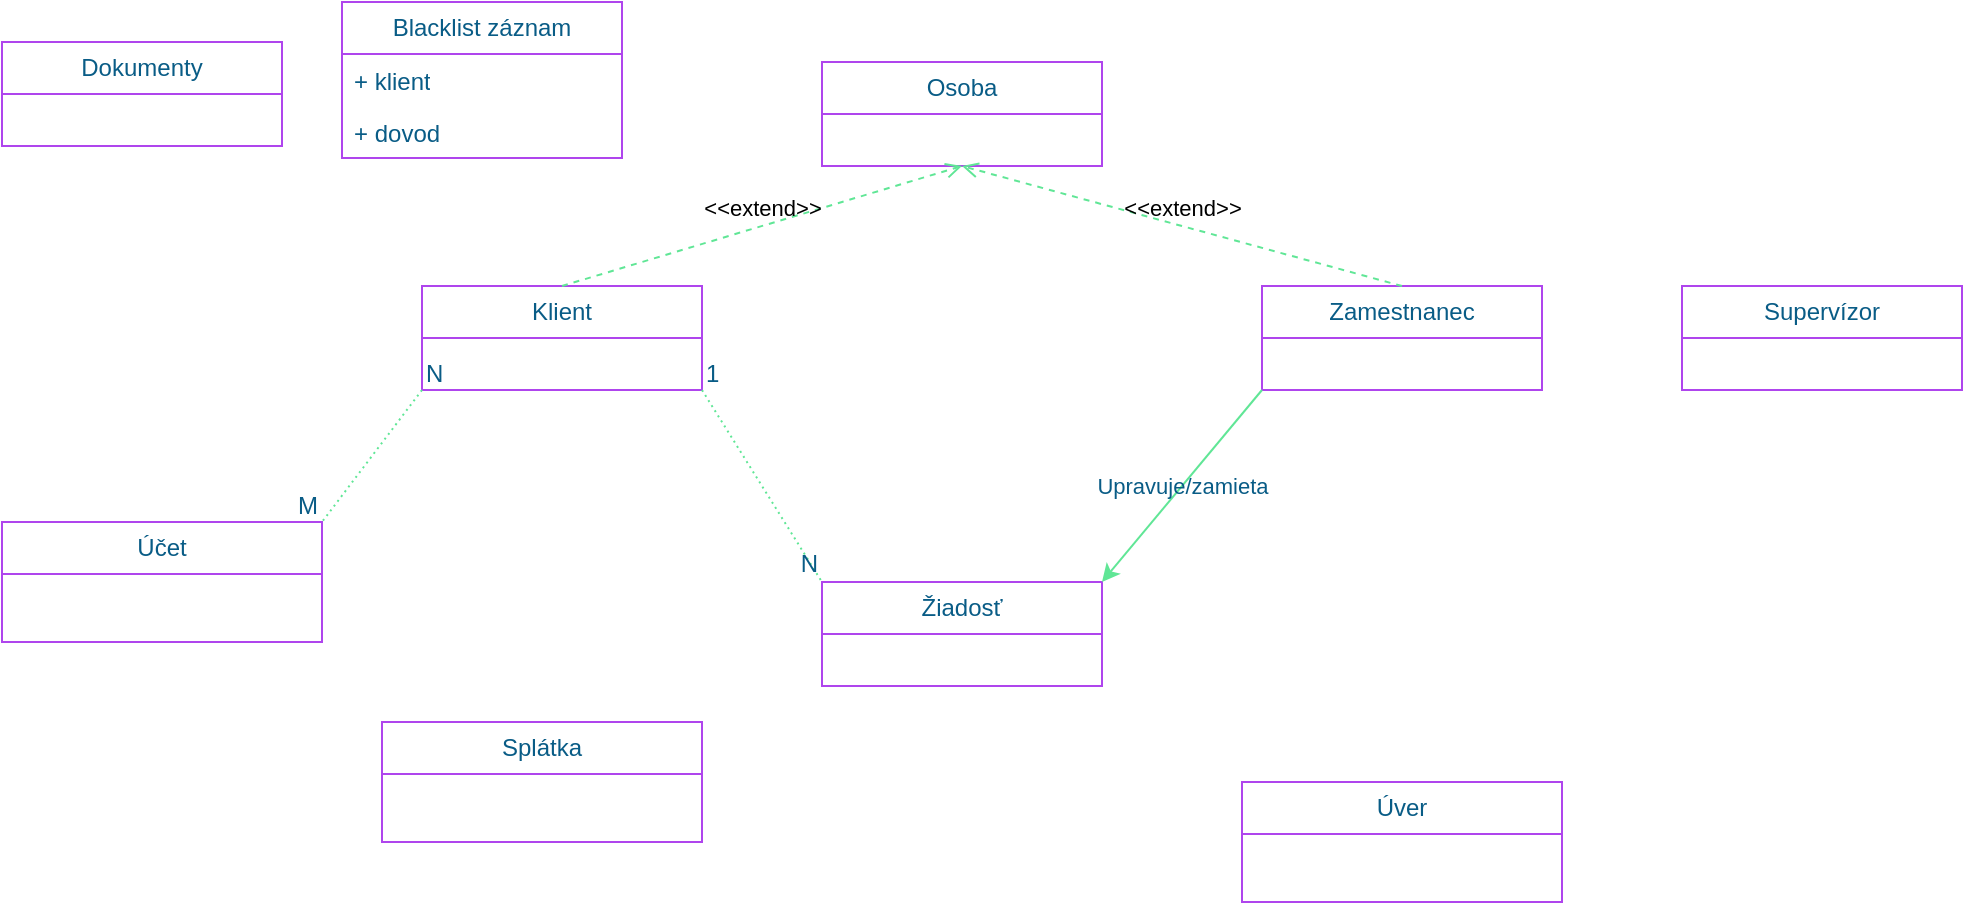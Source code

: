 <mxfile version="28.2.5">
  <diagram id="C5RBs43oDa-KdzZeNtuy" name="Page-1">
    <mxGraphModel dx="1158" dy="633" grid="1" gridSize="10" guides="1" tooltips="1" connect="1" arrows="1" fold="1" page="1" pageScale="1" pageWidth="827" pageHeight="1169" math="0" shadow="0">
      <root>
        <mxCell id="WIyWlLk6GJQsqaUBKTNV-0" />
        <mxCell id="WIyWlLk6GJQsqaUBKTNV-1" parent="WIyWlLk6GJQsqaUBKTNV-0" />
        <mxCell id="PsZUaiYf1aoz2zm3PNSd-7" value="Klient" style="swimlane;fontStyle=0;childLayout=stackLayout;horizontal=1;startSize=26;fillColor=none;horizontalStack=0;resizeParent=1;resizeParentMax=0;resizeLast=0;collapsible=1;marginBottom=0;whiteSpace=wrap;html=1;labelBackgroundColor=none;strokeColor=#AF45ED;fontColor=#095C86;" vertex="1" parent="WIyWlLk6GJQsqaUBKTNV-1">
          <mxGeometry x="240" y="162" width="140" height="52" as="geometry" />
        </mxCell>
        <mxCell id="PsZUaiYf1aoz2zm3PNSd-23" value="Žiadosť" style="swimlane;fontStyle=0;childLayout=stackLayout;horizontal=1;startSize=26;fillColor=none;horizontalStack=0;resizeParent=1;resizeParentMax=0;resizeLast=0;collapsible=1;marginBottom=0;whiteSpace=wrap;html=1;labelBackgroundColor=none;strokeColor=#AF45ED;fontColor=#095C86;" vertex="1" parent="WIyWlLk6GJQsqaUBKTNV-1">
          <mxGeometry x="440" y="310" width="140" height="52" as="geometry" />
        </mxCell>
        <mxCell id="PsZUaiYf1aoz2zm3PNSd-24" value="Dokumenty" style="swimlane;fontStyle=0;childLayout=stackLayout;horizontal=1;startSize=26;fillColor=none;horizontalStack=0;resizeParent=1;resizeParentMax=0;resizeLast=0;collapsible=1;marginBottom=0;whiteSpace=wrap;html=1;labelBackgroundColor=none;strokeColor=#AF45ED;fontColor=#095C86;" vertex="1" parent="WIyWlLk6GJQsqaUBKTNV-1">
          <mxGeometry x="30" y="40" width="140" height="52" as="geometry" />
        </mxCell>
        <mxCell id="PsZUaiYf1aoz2zm3PNSd-25" value="Blacklist záznam" style="swimlane;fontStyle=0;childLayout=stackLayout;horizontal=1;startSize=26;fillColor=none;horizontalStack=0;resizeParent=1;resizeParentMax=0;resizeLast=0;collapsible=1;marginBottom=0;whiteSpace=wrap;html=1;labelBackgroundColor=none;strokeColor=#AF45ED;fontColor=#095C86;" vertex="1" parent="WIyWlLk6GJQsqaUBKTNV-1">
          <mxGeometry x="200" y="20" width="140" height="78" as="geometry">
            <mxRectangle x="600" y="30" width="80" height="30" as="alternateBounds" />
          </mxGeometry>
        </mxCell>
        <mxCell id="PsZUaiYf1aoz2zm3PNSd-27" value="+ klient" style="text;strokeColor=none;fillColor=none;align=left;verticalAlign=top;spacingLeft=4;spacingRight=4;overflow=hidden;rotatable=0;points=[[0,0.5],[1,0.5]];portConstraint=eastwest;whiteSpace=wrap;html=1;labelBackgroundColor=none;fontColor=#095C86;" vertex="1" parent="PsZUaiYf1aoz2zm3PNSd-25">
          <mxGeometry y="26" width="140" height="26" as="geometry" />
        </mxCell>
        <mxCell id="PsZUaiYf1aoz2zm3PNSd-28" value="+ dovod" style="text;strokeColor=none;fillColor=none;align=left;verticalAlign=top;spacingLeft=4;spacingRight=4;overflow=hidden;rotatable=0;points=[[0,0.5],[1,0.5]];portConstraint=eastwest;whiteSpace=wrap;html=1;labelBackgroundColor=none;fontColor=#095C86;" vertex="1" parent="PsZUaiYf1aoz2zm3PNSd-25">
          <mxGeometry y="52" width="140" height="26" as="geometry" />
        </mxCell>
        <mxCell id="PsZUaiYf1aoz2zm3PNSd-29" value="Zamestnanec" style="swimlane;fontStyle=0;childLayout=stackLayout;horizontal=1;startSize=26;fillColor=none;horizontalStack=0;resizeParent=1;resizeParentMax=0;resizeLast=0;collapsible=1;marginBottom=0;whiteSpace=wrap;html=1;labelBackgroundColor=none;strokeColor=#AF45ED;fontColor=#095C86;" vertex="1" parent="WIyWlLk6GJQsqaUBKTNV-1">
          <mxGeometry x="660" y="162" width="140" height="52" as="geometry" />
        </mxCell>
        <mxCell id="PsZUaiYf1aoz2zm3PNSd-30" value="Osoba" style="swimlane;fontStyle=0;childLayout=stackLayout;horizontal=1;startSize=26;fillColor=none;horizontalStack=0;resizeParent=1;resizeParentMax=0;resizeLast=0;collapsible=1;marginBottom=0;whiteSpace=wrap;html=1;labelBackgroundColor=none;strokeColor=#AF45ED;fontColor=#095C86;" vertex="1" parent="WIyWlLk6GJQsqaUBKTNV-1">
          <mxGeometry x="440" y="50" width="140" height="52" as="geometry" />
        </mxCell>
        <mxCell id="PsZUaiYf1aoz2zm3PNSd-31" value="&amp;lt;&amp;lt;extend&amp;gt;&amp;gt;" style="html=1;verticalAlign=bottom;labelBackgroundColor=none;endArrow=open;endFill=0;dashed=1;rounded=0;exitX=0.5;exitY=0;exitDx=0;exitDy=0;entryX=0.5;entryY=1;entryDx=0;entryDy=0;strokeColor=#60E696;fontColor=default;" edge="1" parent="WIyWlLk6GJQsqaUBKTNV-1" source="PsZUaiYf1aoz2zm3PNSd-7" target="PsZUaiYf1aoz2zm3PNSd-30">
          <mxGeometry width="160" relative="1" as="geometry">
            <mxPoint x="620" y="242" as="sourcePoint" />
            <mxPoint x="390" y="112" as="targetPoint" />
          </mxGeometry>
        </mxCell>
        <mxCell id="PsZUaiYf1aoz2zm3PNSd-32" value="&amp;lt;&amp;lt;extend&amp;gt;&amp;gt;" style="html=1;verticalAlign=bottom;labelBackgroundColor=none;endArrow=open;endFill=0;dashed=1;rounded=0;exitX=0.5;exitY=0;exitDx=0;exitDy=0;strokeColor=#60E696;fontColor=default;" edge="1" parent="WIyWlLk6GJQsqaUBKTNV-1" source="PsZUaiYf1aoz2zm3PNSd-29">
          <mxGeometry width="160" relative="1" as="geometry">
            <mxPoint x="650" y="122" as="sourcePoint" />
            <mxPoint x="510" y="102" as="targetPoint" />
          </mxGeometry>
        </mxCell>
        <mxCell id="PsZUaiYf1aoz2zm3PNSd-39" value="" style="endArrow=none;html=1;rounded=0;dashed=1;dashPattern=1 2;entryX=0;entryY=0;entryDx=0;entryDy=0;exitX=1;exitY=1;exitDx=0;exitDy=0;labelBackgroundColor=none;strokeColor=#60E696;fontColor=default;" edge="1" parent="WIyWlLk6GJQsqaUBKTNV-1" source="PsZUaiYf1aoz2zm3PNSd-7" target="PsZUaiYf1aoz2zm3PNSd-23">
          <mxGeometry relative="1" as="geometry">
            <mxPoint x="290" y="310" as="sourcePoint" />
            <mxPoint x="450" y="310" as="targetPoint" />
          </mxGeometry>
        </mxCell>
        <mxCell id="PsZUaiYf1aoz2zm3PNSd-40" value="1" style="resizable=0;html=1;whiteSpace=wrap;align=left;verticalAlign=bottom;labelBackgroundColor=none;fillColor=#F694C1;strokeColor=#AF45ED;fontColor=#095C86;" connectable="0" vertex="1" parent="PsZUaiYf1aoz2zm3PNSd-39">
          <mxGeometry x="-1" relative="1" as="geometry" />
        </mxCell>
        <mxCell id="PsZUaiYf1aoz2zm3PNSd-41" value="N" style="resizable=0;html=1;whiteSpace=wrap;align=right;verticalAlign=bottom;labelBackgroundColor=none;fillColor=#F694C1;strokeColor=#AF45ED;fontColor=#095C86;" connectable="0" vertex="1" parent="PsZUaiYf1aoz2zm3PNSd-39">
          <mxGeometry x="1" relative="1" as="geometry" />
        </mxCell>
        <mxCell id="PsZUaiYf1aoz2zm3PNSd-47" value="" style="endArrow=classic;html=1;rounded=0;exitX=0;exitY=1;exitDx=0;exitDy=0;entryX=1;entryY=0;entryDx=0;entryDy=0;labelBackgroundColor=none;strokeColor=#60E696;fontColor=default;" edge="1" parent="WIyWlLk6GJQsqaUBKTNV-1" source="PsZUaiYf1aoz2zm3PNSd-29" target="PsZUaiYf1aoz2zm3PNSd-23">
          <mxGeometry relative="1" as="geometry">
            <mxPoint x="530" y="400" as="sourcePoint" />
            <mxPoint x="630" y="400" as="targetPoint" />
          </mxGeometry>
        </mxCell>
        <mxCell id="PsZUaiYf1aoz2zm3PNSd-48" value="Upravuje/zamieta" style="edgeLabel;resizable=0;html=1;;align=center;verticalAlign=middle;labelBackgroundColor=none;fontColor=#095C86;" connectable="0" vertex="1" parent="PsZUaiYf1aoz2zm3PNSd-47">
          <mxGeometry relative="1" as="geometry" />
        </mxCell>
        <mxCell id="PsZUaiYf1aoz2zm3PNSd-55" value="Účet" style="swimlane;fontStyle=0;childLayout=stackLayout;horizontal=1;startSize=26;fillColor=none;horizontalStack=0;resizeParent=1;resizeParentMax=0;resizeLast=0;collapsible=1;marginBottom=0;whiteSpace=wrap;html=1;labelBackgroundColor=none;strokeColor=#AF45ED;fontColor=#095C86;" vertex="1" parent="WIyWlLk6GJQsqaUBKTNV-1">
          <mxGeometry x="30" y="280" width="160" height="60" as="geometry" />
        </mxCell>
        <mxCell id="PsZUaiYf1aoz2zm3PNSd-60" value="" style="endArrow=none;html=1;rounded=0;dashed=1;dashPattern=1 2;entryX=1;entryY=0;entryDx=0;entryDy=0;exitX=0;exitY=1;exitDx=0;exitDy=0;labelBackgroundColor=none;strokeColor=#60E696;fontColor=default;" edge="1" parent="WIyWlLk6GJQsqaUBKTNV-1" source="PsZUaiYf1aoz2zm3PNSd-7" target="PsZUaiYf1aoz2zm3PNSd-55">
          <mxGeometry relative="1" as="geometry">
            <mxPoint x="310" y="234" as="sourcePoint" />
            <mxPoint x="370" y="330" as="targetPoint" />
          </mxGeometry>
        </mxCell>
        <mxCell id="PsZUaiYf1aoz2zm3PNSd-61" value="N" style="resizable=0;html=1;whiteSpace=wrap;align=left;verticalAlign=bottom;labelBackgroundColor=none;fillColor=#F694C1;strokeColor=#AF45ED;fontColor=#095C86;" connectable="0" vertex="1" parent="PsZUaiYf1aoz2zm3PNSd-60">
          <mxGeometry x="-1" relative="1" as="geometry" />
        </mxCell>
        <mxCell id="PsZUaiYf1aoz2zm3PNSd-62" value="M" style="resizable=0;html=1;whiteSpace=wrap;align=right;verticalAlign=bottom;labelBackgroundColor=none;fillColor=#F694C1;strokeColor=#AF45ED;fontColor=#095C86;" connectable="0" vertex="1" parent="PsZUaiYf1aoz2zm3PNSd-60">
          <mxGeometry x="1" relative="1" as="geometry" />
        </mxCell>
        <mxCell id="PsZUaiYf1aoz2zm3PNSd-63" value="Splátka" style="swimlane;fontStyle=0;childLayout=stackLayout;horizontal=1;startSize=26;fillColor=none;horizontalStack=0;resizeParent=1;resizeParentMax=0;resizeLast=0;collapsible=1;marginBottom=0;whiteSpace=wrap;html=1;labelBackgroundColor=none;strokeColor=#AF45ED;fontColor=#095C86;" vertex="1" parent="WIyWlLk6GJQsqaUBKTNV-1">
          <mxGeometry x="220" y="380" width="160" height="60" as="geometry" />
        </mxCell>
        <mxCell id="PsZUaiYf1aoz2zm3PNSd-64" value="Úver" style="swimlane;fontStyle=0;childLayout=stackLayout;horizontal=1;startSize=26;fillColor=none;horizontalStack=0;resizeParent=1;resizeParentMax=0;resizeLast=0;collapsible=1;marginBottom=0;whiteSpace=wrap;html=1;labelBackgroundColor=none;strokeColor=#AF45ED;fontColor=#095C86;" vertex="1" parent="WIyWlLk6GJQsqaUBKTNV-1">
          <mxGeometry x="650" y="410" width="160" height="60" as="geometry" />
        </mxCell>
        <mxCell id="PsZUaiYf1aoz2zm3PNSd-65" value="Supervízor" style="swimlane;fontStyle=0;childLayout=stackLayout;horizontal=1;startSize=26;fillColor=none;horizontalStack=0;resizeParent=1;resizeParentMax=0;resizeLast=0;collapsible=1;marginBottom=0;whiteSpace=wrap;html=1;swimlaneLine=1;glass=0;shadow=0;rounded=0;labelBackgroundColor=none;strokeColor=#AF45ED;fontColor=#095C86;" vertex="1" parent="WIyWlLk6GJQsqaUBKTNV-1">
          <mxGeometry x="870" y="162" width="140" height="52" as="geometry" />
        </mxCell>
      </root>
    </mxGraphModel>
  </diagram>
</mxfile>
